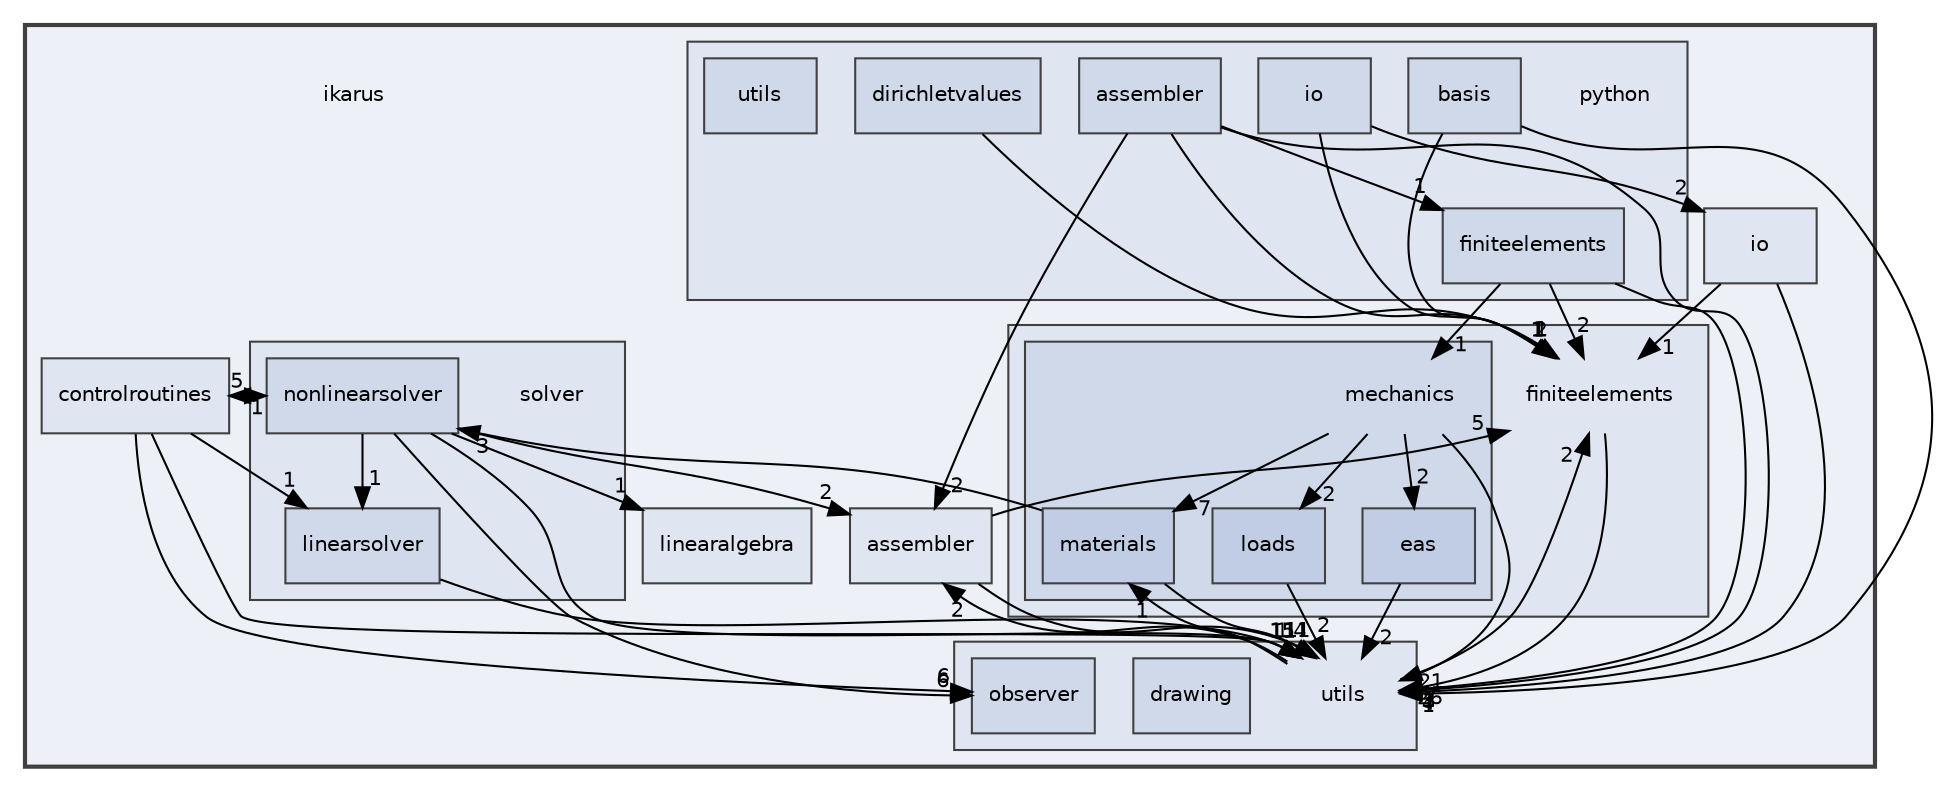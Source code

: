 digraph "ikarus"
{
 // LATEX_PDF_SIZE
  edge [fontname="Helvetica",fontsize="10",labelfontname="Helvetica",labelfontsize="10"];
  node [fontname="Helvetica",fontsize="10",shape=record];
  compound=true
  subgraph clusterdir_5bec9ec6c6b8ab3f2f9d60d2ff21ed81 {
    graph [ bgcolor="#edf0f7", pencolor="grey25", style="filled,bold,", label="", fontname="Helvetica", fontsize="10", URL="dir_5bec9ec6c6b8ab3f2f9d60d2ff21ed81.html"]
    dir_5bec9ec6c6b8ab3f2f9d60d2ff21ed81 [shape=plaintext, label="ikarus"];
  dir_b4e169eb0efbd955079f9a2ee34b7226 [shape=box, label="assembler", style="filled,", fillcolor="#dfe5f1", color="grey25", URL="dir_b4e169eb0efbd955079f9a2ee34b7226.html"];
  dir_a97b071c9c6f7bcc51f4d0bc7519f177 [shape=box, label="controlroutines", style="filled,", fillcolor="#dfe5f1", color="grey25", URL="dir_a97b071c9c6f7bcc51f4d0bc7519f177.html"];
  subgraph clusterdir_f5e28093cb075fb92f2345f7d8607df6 {
    graph [ bgcolor="#dfe5f1", pencolor="grey25", style="filled,", label="", fontname="Helvetica", fontsize="10", URL="dir_f5e28093cb075fb92f2345f7d8607df6.html"]
    dir_f5e28093cb075fb92f2345f7d8607df6 [shape=plaintext, label="finiteelements"];
  subgraph clusterdir_d9d7fab038fcca5270fe0241ec433d4d {
    graph [ bgcolor="#d0d9ea", pencolor="grey25", style="filled,", label="", fontname="Helvetica", fontsize="10", URL="dir_d9d7fab038fcca5270fe0241ec433d4d.html"]
    dir_d9d7fab038fcca5270fe0241ec433d4d [shape=plaintext, label="mechanics"];
  dir_8255788c45776b878bdf90a74000e4e1 [shape=box, label="eas", style="filled,", fillcolor="#c1cde4", color="grey25", URL="dir_8255788c45776b878bdf90a74000e4e1.html"];
  dir_31d7c48772b4fae367539a6092b906a8 [shape=box, label="loads", style="filled,", fillcolor="#c1cde4", color="grey25", URL="dir_31d7c48772b4fae367539a6092b906a8.html"];
  dir_fc403fdb7d4f9d9b203e31bf1b8a15f4 [shape=box, label="materials", style="filled,", fillcolor="#c1cde4", color="grey25", URL="dir_fc403fdb7d4f9d9b203e31bf1b8a15f4.html"];
  }
  }
  dir_cd0257e5a0a5e21e0bd17a30fdd07a18 [shape=box, label="io", style="filled,", fillcolor="#dfe5f1", color="grey25", URL="dir_cd0257e5a0a5e21e0bd17a30fdd07a18.html"];
  dir_097a0db622079e3c719566efcc9bbfe3 [shape=box, label="linearalgebra", style="filled,", fillcolor="#dfe5f1", color="grey25", URL="dir_097a0db622079e3c719566efcc9bbfe3.html"];
  subgraph clusterdir_6063e92d97cad5a47908d6a96069b24d {
    graph [ bgcolor="#dfe5f1", pencolor="grey25", style="filled,", label="", fontname="Helvetica", fontsize="10", URL="dir_6063e92d97cad5a47908d6a96069b24d.html"]
    dir_6063e92d97cad5a47908d6a96069b24d [shape=plaintext, label="python"];
  dir_2eacd46bb6575c3620b10a673993bd91 [shape=box, label="assembler", style="filled,", fillcolor="#d0d9ea", color="grey25", URL="dir_2eacd46bb6575c3620b10a673993bd91.html"];
  dir_58d0c8a3c72390da3e9fe9328fead302 [shape=box, label="basis", style="filled,", fillcolor="#d0d9ea", color="grey25", URL="dir_58d0c8a3c72390da3e9fe9328fead302.html"];
  dir_10d62307decb192620fe32f94ec04635 [shape=box, label="dirichletvalues", style="filled,", fillcolor="#d0d9ea", color="grey25", URL="dir_10d62307decb192620fe32f94ec04635.html"];
  dir_3f77d910b8992c2715464d60b82eb4e5 [shape=box, label="finiteelements", style="filled,", fillcolor="#d0d9ea", color="grey25", URL="dir_3f77d910b8992c2715464d60b82eb4e5.html"];
  dir_ff4f584412513f878bb5eba63d77a3b8 [shape=box, label="io", style="filled,", fillcolor="#d0d9ea", color="grey25", URL="dir_ff4f584412513f878bb5eba63d77a3b8.html"];
  dir_afe0d1ab0c4a41ee8553ea61e92b67bf [shape=box, label="utils", style="filled,", fillcolor="#d0d9ea", color="grey25", URL="dir_afe0d1ab0c4a41ee8553ea61e92b67bf.html"];
  }
  subgraph clusterdir_26588bed129c997bc132e8888f2113fa {
    graph [ bgcolor="#dfe5f1", pencolor="grey25", style="filled,", label="", fontname="Helvetica", fontsize="10", URL="dir_26588bed129c997bc132e8888f2113fa.html"]
    dir_26588bed129c997bc132e8888f2113fa [shape=plaintext, label="solver"];
  dir_bcdbbdf4d2b6b627956abd47159b4d71 [shape=box, label="linearsolver", style="filled,", fillcolor="#d0d9ea", color="grey25", URL="dir_bcdbbdf4d2b6b627956abd47159b4d71.html"];
  dir_bf30182dc97724dc8c2a6cdd4c321688 [shape=box, label="nonlinearsolver", style="filled,", fillcolor="#d0d9ea", color="grey25", URL="dir_bf30182dc97724dc8c2a6cdd4c321688.html"];
  }
  subgraph clusterdir_36505a9bfb81f81ed7a4e794d4cf597e {
    graph [ bgcolor="#dfe5f1", pencolor="grey25", style="filled,", label="", fontname="Helvetica", fontsize="10", URL="dir_36505a9bfb81f81ed7a4e794d4cf597e.html"]
    dir_36505a9bfb81f81ed7a4e794d4cf597e [shape=plaintext, label="utils"];
  dir_d45ffc48cf12df7e348ec0b798d36815 [shape=box, label="drawing", style="filled,", fillcolor="#d0d9ea", color="grey25", URL="dir_d45ffc48cf12df7e348ec0b798d36815.html"];
  dir_8f2573d1a9c53251c08257bad1a27fd3 [shape=box, label="observer", style="filled,", fillcolor="#d0d9ea", color="grey25", URL="dir_8f2573d1a9c53251c08257bad1a27fd3.html"];
  }
  }
  dir_b4e169eb0efbd955079f9a2ee34b7226->dir_36505a9bfb81f81ed7a4e794d4cf597e [headlabel="4", labeldistance=1.5 headhref="dir_000000_000030.html"];
  dir_b4e169eb0efbd955079f9a2ee34b7226->dir_f5e28093cb075fb92f2345f7d8607df6 [headlabel="5", labeldistance=1.5 headhref="dir_000000_000011.html"];
  dir_a97b071c9c6f7bcc51f4d0bc7519f177->dir_36505a9bfb81f81ed7a4e794d4cf597e [headlabel="11", labeldistance=1.5 headhref="dir_000004_000030.html"];
  dir_a97b071c9c6f7bcc51f4d0bc7519f177->dir_8f2573d1a9c53251c08257bad1a27fd3 [headlabel="6", labeldistance=1.5 headhref="dir_000004_000025.html"];
  dir_a97b071c9c6f7bcc51f4d0bc7519f177->dir_bcdbbdf4d2b6b627956abd47159b4d71 [headlabel="1", labeldistance=1.5 headhref="dir_000004_000019.html"];
  dir_a97b071c9c6f7bcc51f4d0bc7519f177->dir_bf30182dc97724dc8c2a6cdd4c321688 [headlabel="5", labeldistance=1.5 headhref="dir_000004_000024.html"];
  dir_f5e28093cb075fb92f2345f7d8607df6->dir_36505a9bfb81f81ed7a4e794d4cf597e [headlabel="26", labeldistance=1.5 headhref="dir_000011_000030.html"];
  dir_d9d7fab038fcca5270fe0241ec433d4d->dir_31d7c48772b4fae367539a6092b906a8 [headlabel="2", labeldistance=1.5 headhref="dir_000023_000020.html"];
  dir_d9d7fab038fcca5270fe0241ec433d4d->dir_36505a9bfb81f81ed7a4e794d4cf597e [headlabel="21", labeldistance=1.5 headhref="dir_000023_000030.html"];
  dir_d9d7fab038fcca5270fe0241ec433d4d->dir_8255788c45776b878bdf90a74000e4e1 [headlabel="2", labeldistance=1.5 headhref="dir_000023_000009.html"];
  dir_d9d7fab038fcca5270fe0241ec433d4d->dir_fc403fdb7d4f9d9b203e31bf1b8a15f4 [headlabel="7", labeldistance=1.5 headhref="dir_000023_000021.html"];
  dir_8255788c45776b878bdf90a74000e4e1->dir_36505a9bfb81f81ed7a4e794d4cf597e [headlabel="2", labeldistance=1.5 headhref="dir_000009_000030.html"];
  dir_31d7c48772b4fae367539a6092b906a8->dir_36505a9bfb81f81ed7a4e794d4cf597e [headlabel="2", labeldistance=1.5 headhref="dir_000020_000030.html"];
  dir_fc403fdb7d4f9d9b203e31bf1b8a15f4->dir_36505a9bfb81f81ed7a4e794d4cf597e [headlabel="11", labeldistance=1.5 headhref="dir_000021_000030.html"];
  dir_fc403fdb7d4f9d9b203e31bf1b8a15f4->dir_bf30182dc97724dc8c2a6cdd4c321688 [headlabel="3", labeldistance=1.5 headhref="dir_000021_000024.html"];
  dir_cd0257e5a0a5e21e0bd17a30fdd07a18->dir_36505a9bfb81f81ed7a4e794d4cf597e [headlabel="4", labeldistance=1.5 headhref="dir_000015_000030.html"];
  dir_cd0257e5a0a5e21e0bd17a30fdd07a18->dir_f5e28093cb075fb92f2345f7d8607df6 [headlabel="1", labeldistance=1.5 headhref="dir_000015_000011.html"];
  dir_2eacd46bb6575c3620b10a673993bd91->dir_36505a9bfb81f81ed7a4e794d4cf597e [headlabel="3", labeldistance=1.5 headhref="dir_000001_000030.html"];
  dir_2eacd46bb6575c3620b10a673993bd91->dir_3f77d910b8992c2715464d60b82eb4e5 [headlabel="1", labeldistance=1.5 headhref="dir_000001_000012.html"];
  dir_2eacd46bb6575c3620b10a673993bd91->dir_b4e169eb0efbd955079f9a2ee34b7226 [headlabel="2", labeldistance=1.5 headhref="dir_000001_000000.html"];
  dir_2eacd46bb6575c3620b10a673993bd91->dir_f5e28093cb075fb92f2345f7d8607df6 [headlabel="2", labeldistance=1.5 headhref="dir_000001_000011.html"];
  dir_58d0c8a3c72390da3e9fe9328fead302->dir_36505a9bfb81f81ed7a4e794d4cf597e [headlabel="1", labeldistance=1.5 headhref="dir_000003_000030.html"];
  dir_58d0c8a3c72390da3e9fe9328fead302->dir_f5e28093cb075fb92f2345f7d8607df6 [headlabel="1", labeldistance=1.5 headhref="dir_000003_000011.html"];
  dir_10d62307decb192620fe32f94ec04635->dir_f5e28093cb075fb92f2345f7d8607df6 [headlabel="1", labeldistance=1.5 headhref="dir_000005_000011.html"];
  dir_3f77d910b8992c2715464d60b82eb4e5->dir_36505a9bfb81f81ed7a4e794d4cf597e [headlabel="1", labeldistance=1.5 headhref="dir_000012_000030.html"];
  dir_3f77d910b8992c2715464d60b82eb4e5->dir_d9d7fab038fcca5270fe0241ec433d4d [headlabel="1", labeldistance=1.5 headhref="dir_000012_000023.html"];
  dir_3f77d910b8992c2715464d60b82eb4e5->dir_f5e28093cb075fb92f2345f7d8607df6 [headlabel="2", labeldistance=1.5 headhref="dir_000012_000011.html"];
  dir_ff4f584412513f878bb5eba63d77a3b8->dir_cd0257e5a0a5e21e0bd17a30fdd07a18 [headlabel="2", labeldistance=1.5 headhref="dir_000016_000015.html"];
  dir_ff4f584412513f878bb5eba63d77a3b8->dir_f5e28093cb075fb92f2345f7d8607df6 [headlabel="1", labeldistance=1.5 headhref="dir_000016_000011.html"];
  dir_bcdbbdf4d2b6b627956abd47159b4d71->dir_36505a9bfb81f81ed7a4e794d4cf597e [headlabel="1", labeldistance=1.5 headhref="dir_000019_000030.html"];
  dir_bf30182dc97724dc8c2a6cdd4c321688->dir_097a0db622079e3c719566efcc9bbfe3 [headlabel="1", labeldistance=1.5 headhref="dir_000024_000018.html"];
  dir_bf30182dc97724dc8c2a6cdd4c321688->dir_36505a9bfb81f81ed7a4e794d4cf597e [headlabel="15", labeldistance=1.5 headhref="dir_000024_000030.html"];
  dir_bf30182dc97724dc8c2a6cdd4c321688->dir_8f2573d1a9c53251c08257bad1a27fd3 [headlabel="6", labeldistance=1.5 headhref="dir_000024_000025.html"];
  dir_bf30182dc97724dc8c2a6cdd4c321688->dir_a97b071c9c6f7bcc51f4d0bc7519f177 [headlabel="1", labeldistance=1.5 headhref="dir_000024_000004.html"];
  dir_bf30182dc97724dc8c2a6cdd4c321688->dir_b4e169eb0efbd955079f9a2ee34b7226 [headlabel="2", labeldistance=1.5 headhref="dir_000024_000000.html"];
  dir_bf30182dc97724dc8c2a6cdd4c321688->dir_bcdbbdf4d2b6b627956abd47159b4d71 [headlabel="1", labeldistance=1.5 headhref="dir_000024_000019.html"];
  dir_36505a9bfb81f81ed7a4e794d4cf597e->dir_b4e169eb0efbd955079f9a2ee34b7226 [headlabel="2", labeldistance=1.5 headhref="dir_000030_000000.html"];
  dir_36505a9bfb81f81ed7a4e794d4cf597e->dir_f5e28093cb075fb92f2345f7d8607df6 [headlabel="2", labeldistance=1.5 headhref="dir_000030_000011.html"];
  dir_36505a9bfb81f81ed7a4e794d4cf597e->dir_fc403fdb7d4f9d9b203e31bf1b8a15f4 [headlabel="1", labeldistance=1.5 headhref="dir_000030_000021.html"];
}

